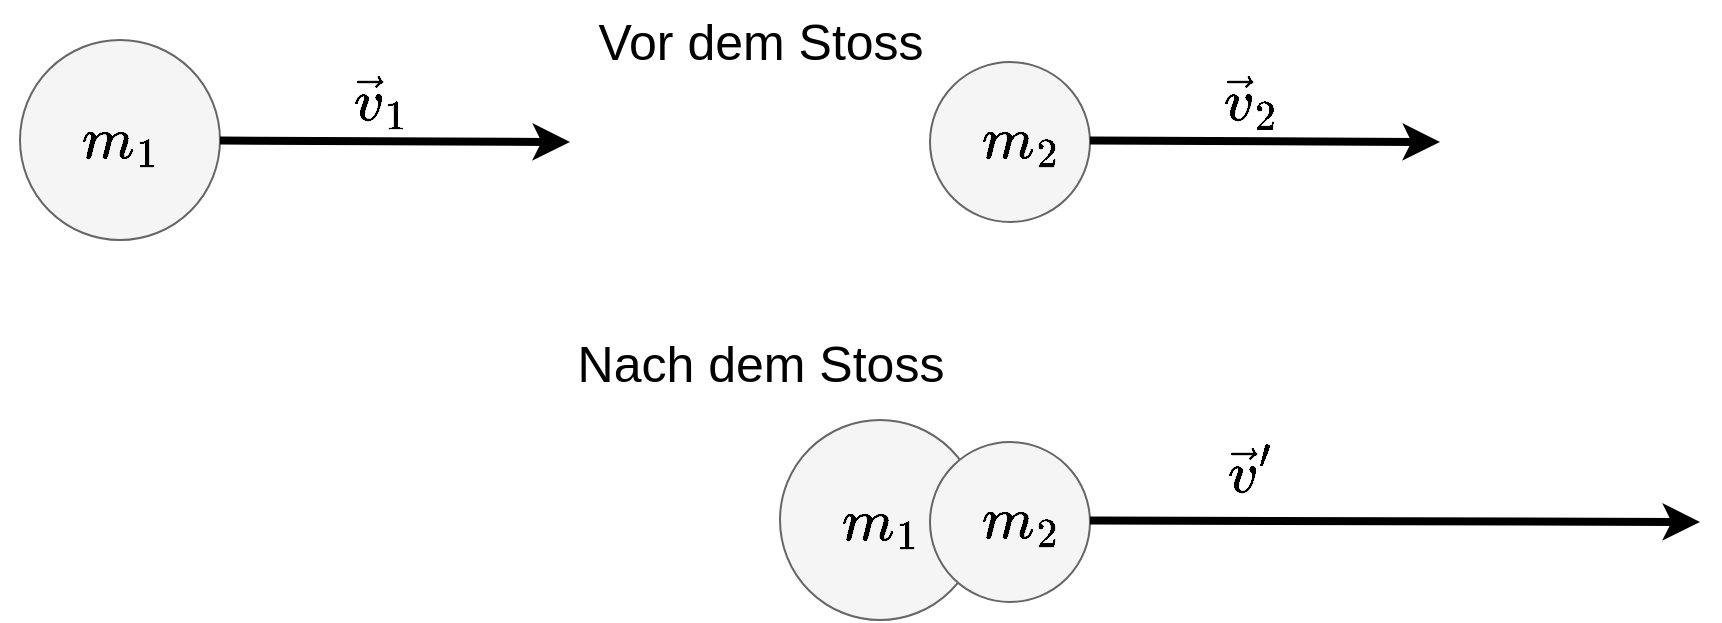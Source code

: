 <mxfile version="17.2.4" type="device"><diagram id="MYhqr0ScvSH6T0N5aFGK" name="Seite-1"><mxGraphModel dx="1018" dy="679" grid="1" gridSize="10" guides="1" tooltips="1" connect="1" arrows="1" fold="1" page="1" pageScale="1" pageWidth="827" pageHeight="1169" math="1" shadow="0"><root><mxCell id="0"/><mxCell id="1" parent="0"/><mxCell id="8pP50eE4fKnWbvA0OJvt-1" value="" style="ellipse;whiteSpace=wrap;html=1;aspect=fixed;fillColor=#f5f5f5;fontColor=#333333;strokeColor=#666666;" vertex="1" parent="1"><mxGeometry x="100" y="189" width="100" height="100" as="geometry"/></mxCell><mxCell id="8pP50eE4fKnWbvA0OJvt-2" value="&lt;font style=&quot;font-size: 25px&quot;&gt;$$m_1$$&lt;/font&gt;" style="text;html=1;resizable=0;autosize=1;align=center;verticalAlign=middle;points=[];fillColor=none;strokeColor=none;rounded=0;" vertex="1" parent="1"><mxGeometry x="90" y="229" width="120" height="20" as="geometry"/></mxCell><mxCell id="8pP50eE4fKnWbvA0OJvt-3" value="" style="endArrow=classic;html=1;rounded=0;fontSize=25;fontColor=none;strokeWidth=4;" edge="1" parent="1"><mxGeometry width="50" height="50" relative="1" as="geometry"><mxPoint x="200" y="239.255" as="sourcePoint"/><mxPoint x="375" y="240" as="targetPoint"/></mxGeometry></mxCell><mxCell id="8pP50eE4fKnWbvA0OJvt-4" value="&lt;font style=&quot;font-size: 25px&quot;&gt;$$\vec{v}_1$$&lt;/font&gt;" style="text;html=1;resizable=0;autosize=1;align=center;verticalAlign=middle;points=[];fillColor=none;strokeColor=none;rounded=0;" vertex="1" parent="1"><mxGeometry x="195" y="209" width="170" height="20" as="geometry"/></mxCell><mxCell id="8pP50eE4fKnWbvA0OJvt-5" value="" style="ellipse;whiteSpace=wrap;html=1;aspect=fixed;fillColor=#f5f5f5;fontColor=#333333;strokeColor=#666666;" vertex="1" parent="1"><mxGeometry x="555" y="200" width="80" height="80" as="geometry"/></mxCell><mxCell id="8pP50eE4fKnWbvA0OJvt-6" value="&lt;font style=&quot;font-size: 25px&quot;&gt;$$m_2$$&lt;/font&gt;" style="text;html=1;resizable=0;autosize=1;align=center;verticalAlign=middle;points=[];fillColor=none;strokeColor=none;rounded=0;" vertex="1" parent="1"><mxGeometry x="540" y="229" width="120" height="20" as="geometry"/></mxCell><mxCell id="8pP50eE4fKnWbvA0OJvt-7" value="" style="endArrow=classic;html=1;rounded=0;fontSize=25;fontColor=none;strokeWidth=4;" edge="1" parent="1"><mxGeometry width="50" height="50" relative="1" as="geometry"><mxPoint x="635" y="239.255" as="sourcePoint"/><mxPoint x="810" y="240" as="targetPoint"/></mxGeometry></mxCell><mxCell id="8pP50eE4fKnWbvA0OJvt-8" value="&lt;font style=&quot;font-size: 25px&quot;&gt;$$\vec{v}_2$$&lt;/font&gt;" style="text;html=1;resizable=0;autosize=1;align=center;verticalAlign=middle;points=[];fillColor=none;strokeColor=none;rounded=0;" vertex="1" parent="1"><mxGeometry x="630" y="209" width="170" height="20" as="geometry"/></mxCell><mxCell id="8pP50eE4fKnWbvA0OJvt-10" value="Vor dem Stoss" style="text;html=1;resizable=0;autosize=1;align=center;verticalAlign=middle;points=[];fillColor=none;strokeColor=none;rounded=0;fontSize=25;fontColor=none;" vertex="1" parent="1"><mxGeometry x="380" y="169" width="180" height="40" as="geometry"/></mxCell><mxCell id="8pP50eE4fKnWbvA0OJvt-11" value="" style="ellipse;whiteSpace=wrap;html=1;aspect=fixed;fillColor=#f5f5f5;fontColor=#333333;strokeColor=#666666;" vertex="1" parent="1"><mxGeometry x="480" y="379" width="100" height="100" as="geometry"/></mxCell><mxCell id="8pP50eE4fKnWbvA0OJvt-12" value="&lt;font style=&quot;font-size: 25px&quot;&gt;$$m_1$$&lt;/font&gt;" style="text;html=1;resizable=0;autosize=1;align=center;verticalAlign=middle;points=[];fillColor=none;strokeColor=none;rounded=0;" vertex="1" parent="1"><mxGeometry x="470" y="420" width="120" height="20" as="geometry"/></mxCell><mxCell id="8pP50eE4fKnWbvA0OJvt-15" value="" style="ellipse;whiteSpace=wrap;html=1;aspect=fixed;fillColor=#f5f5f5;fontColor=#333333;strokeColor=#666666;" vertex="1" parent="1"><mxGeometry x="555" y="390" width="80" height="80" as="geometry"/></mxCell><mxCell id="8pP50eE4fKnWbvA0OJvt-16" value="&lt;font style=&quot;font-size: 25px&quot;&gt;$$m_2$$&lt;/font&gt;" style="text;html=1;resizable=0;autosize=1;align=center;verticalAlign=middle;points=[];fillColor=none;strokeColor=none;rounded=0;" vertex="1" parent="1"><mxGeometry x="540" y="419" width="120" height="20" as="geometry"/></mxCell><mxCell id="8pP50eE4fKnWbvA0OJvt-17" value="" style="endArrow=classic;html=1;rounded=0;fontSize=25;fontColor=none;strokeWidth=4;" edge="1" parent="1"><mxGeometry width="50" height="50" relative="1" as="geometry"><mxPoint x="635" y="429.255" as="sourcePoint"/><mxPoint x="940" y="430" as="targetPoint"/></mxGeometry></mxCell><mxCell id="8pP50eE4fKnWbvA0OJvt-18" value="&lt;font style=&quot;font-size: 25px&quot;&gt;$$\vec{v}^\prime$$&lt;/font&gt;" style="text;html=1;resizable=0;autosize=1;align=center;verticalAlign=middle;points=[];fillColor=none;strokeColor=none;rounded=0;" vertex="1" parent="1"><mxGeometry x="600" y="395" width="230" height="20" as="geometry"/></mxCell><mxCell id="8pP50eE4fKnWbvA0OJvt-19" value="Nach dem Stoss" style="text;html=1;resizable=0;autosize=1;align=center;verticalAlign=middle;points=[];fillColor=none;strokeColor=none;rounded=0;fontSize=25;fontColor=none;" vertex="1" parent="1"><mxGeometry x="370" y="330" width="200" height="40" as="geometry"/></mxCell></root></mxGraphModel></diagram></mxfile>